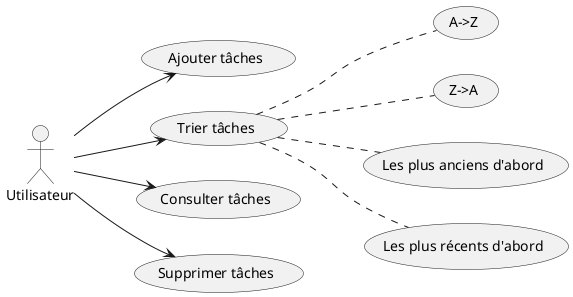 @startuml
left to right direction
Utilisateur --> (Ajouter tâches)
Utilisateur --> (Trier tâches)
(Trier tâches) .. (A->Z)
(Trier tâches) .. (Z->A)
(Trier tâches) .. (Les plus anciens d'abord)
(Trier tâches) .. (Les plus récents d'abord)
Utilisateur --> (Consulter tâches)
Utilisateur --> (Supprimer tâches)
@enduml




@startuml
TodocDataBase --|> TaskDao
TodocDataBase --|> ProjectDao
ProjectDao --|> ProjectDataRepository
TaskDao --|> TaskDataRepository
TaskDataRepository --|> TaskViewModel
ProjectDataRepository --|> TaskViewModel
TaskViewModel --|> TodocActivity
TodocActivity <|-- TasksAdapter
TasksAdapter <|-- TaskViewHolder
Task --|> TodocActivity
Project --|> TodocActivity


Task : blabla
Project : blabla
TaskDao : blabla
ProjectDao : blabla


interface TaskDao
interface ProjectDao

@enduml